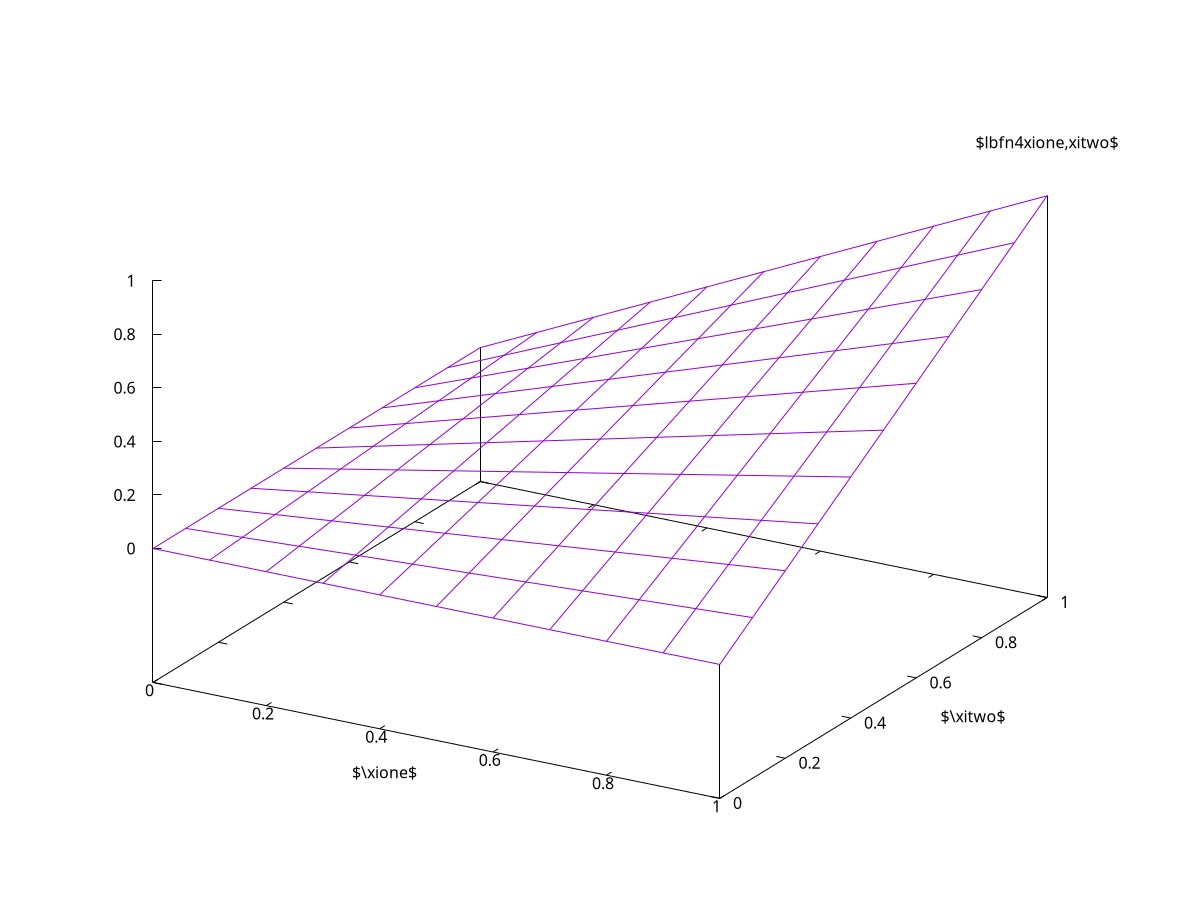 #set title "Bilinear Lagrange basis functions"
set nokey
set samples 21
set isosample 11
set xlabel "$\\xione$"
set ylabel "$\\xitwo$"
set label 4 "$\\lbfn{4}{\\xione,\\xitwo}$" at 1.00, 1.00, 1.20 centre
#set xtics  0.00,0.25,1
#set ytics -0.25,0.25,1
psi4(x,y)=x*y
set xrange [0:1]
set yrange [0:1]
set zrange [0:1]
splot psi4(x,y)
 
